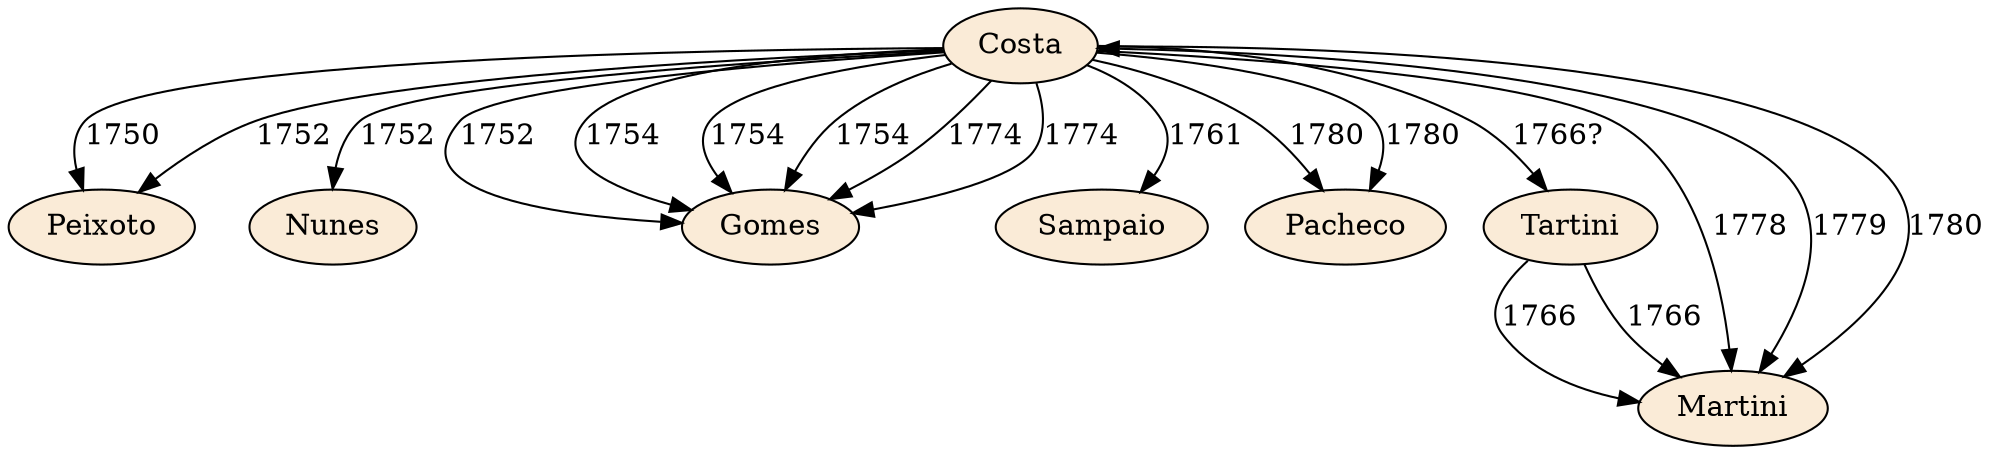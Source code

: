 digraph G {
Peixoto [style=filled; fillcolor="antiquewhite"];
Nunes   [style=filled; fillcolor="antiquewhite"];
Gomes   [style=filled; fillcolor="antiquewhite"];
Sampaio [style=filled; fillcolor="antiquewhite"];
Pacheco [style=filled; fillcolor="antiquewhite"];
Tartini [style=filled; fillcolor="antiquewhite"];
Martini [style=filled; fillcolor="antiquewhite"];
Costa   [style=filled; fillcolor="antiquewhite"];
Costa -> Peixoto [ label="1750" ];
Costa -> Peixoto [ label="1752" ];
Costa -> Nunes  [ label="1752" ];
Tartini -> Martini [ label="1766" ];
Tartini -> Martini [ label="1766" ];
Costa -> Tartini [ label="1766?" ];
Costa -> Gomes [ label="1752" ];
Costa -> Gomes [ label="1754" ];
Costa -> Gomes [ label="1754" ];
Costa -> Gomes [ label="1754" ];
Costa -> Sampaio  [ label="1761" ];
Costa -> Gomes [ label="1774" ];
Costa -> Gomes [ label="1774" ];
Costa -> Martini [ label="1778" ];
Costa -> Martini [ label="1779", dir=both ];
Costa -> Martini [ label="1780" ];
Costa -> Pacheco  [ label="1780" ];
Costa -> Pacheco  [ label="1780" ];
}
